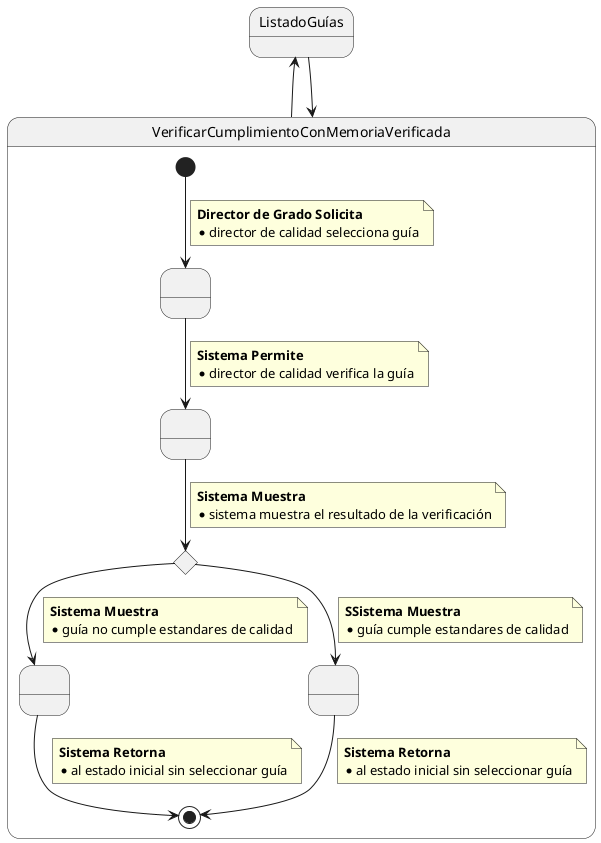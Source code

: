 @startuml
ListadoGuías -up-> VerificarCumplimientoConMemoriaVerificada

state VerificarCumplimientoConMemoriaVerificada {
    state SeleccionarGuia as " "
    state VerificarGuia as " "
    state ResultadoVerificacion <<choice>>
    state GuiaNoCumpleRequisitos as " "
    state GuiaCumpleRequisitos as " "


    [*] --> SeleccionarGuia
    note on link
    <b>Director de Grado Solicita</b>
    * director de calidad selecciona guía
    end note

    SeleccionarGuia --> VerificarGuia
    note on link
    <b>Sistema Permite</b>
    * director de calidad verifica la guía
    end note

    VerificarGuia --> ResultadoVerificacion
    note on link
    <b>Sistema Muestra</b>
    * sistema muestra el resultado de la verificación
    end note

    ResultadoVerificacion -->  GuiaNoCumpleRequisitos
    note on link
    <b>Sistema Muestra</b>
    * guía no cumple estandares de calidad
    end note

     GuiaNoCumpleRequisitos --> [*]
    note on link
    <b>Sistema Retorna</b>
    * al estado inicial sin seleccionar guía
    end note

    ResultadoVerificacion -->  GuiaCumpleRequisitos
    note on link
    <b>SSistema Muestra</b>
    * guía cumple estandares de calidad
    end note
    
    GuiaCumpleRequisitos --> [*]
    note on link
    <b>Sistema Retorna</b>
    * al estado inicial sin seleccionar guía
    end note
    
}

VerificarCumplimientoConMemoriaVerificada -up-> ListadoGuías
@enduml
